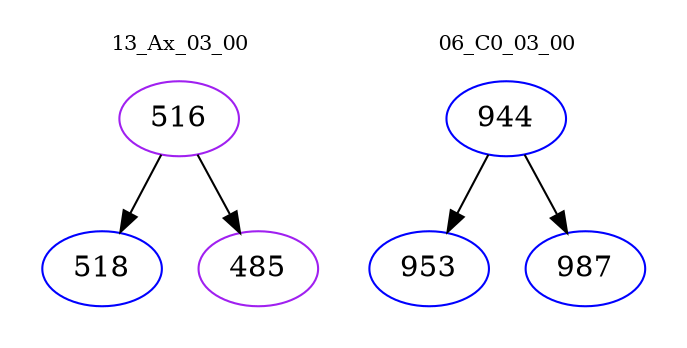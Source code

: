 digraph{
subgraph cluster_0 {
color = white
label = "13_Ax_03_00";
fontsize=10;
T0_516 [label="516", color="purple"]
T0_516 -> T0_518 [color="black"]
T0_518 [label="518", color="blue"]
T0_516 -> T0_485 [color="black"]
T0_485 [label="485", color="purple"]
}
subgraph cluster_1 {
color = white
label = "06_C0_03_00";
fontsize=10;
T1_944 [label="944", color="blue"]
T1_944 -> T1_953 [color="black"]
T1_953 [label="953", color="blue"]
T1_944 -> T1_987 [color="black"]
T1_987 [label="987", color="blue"]
}
}
